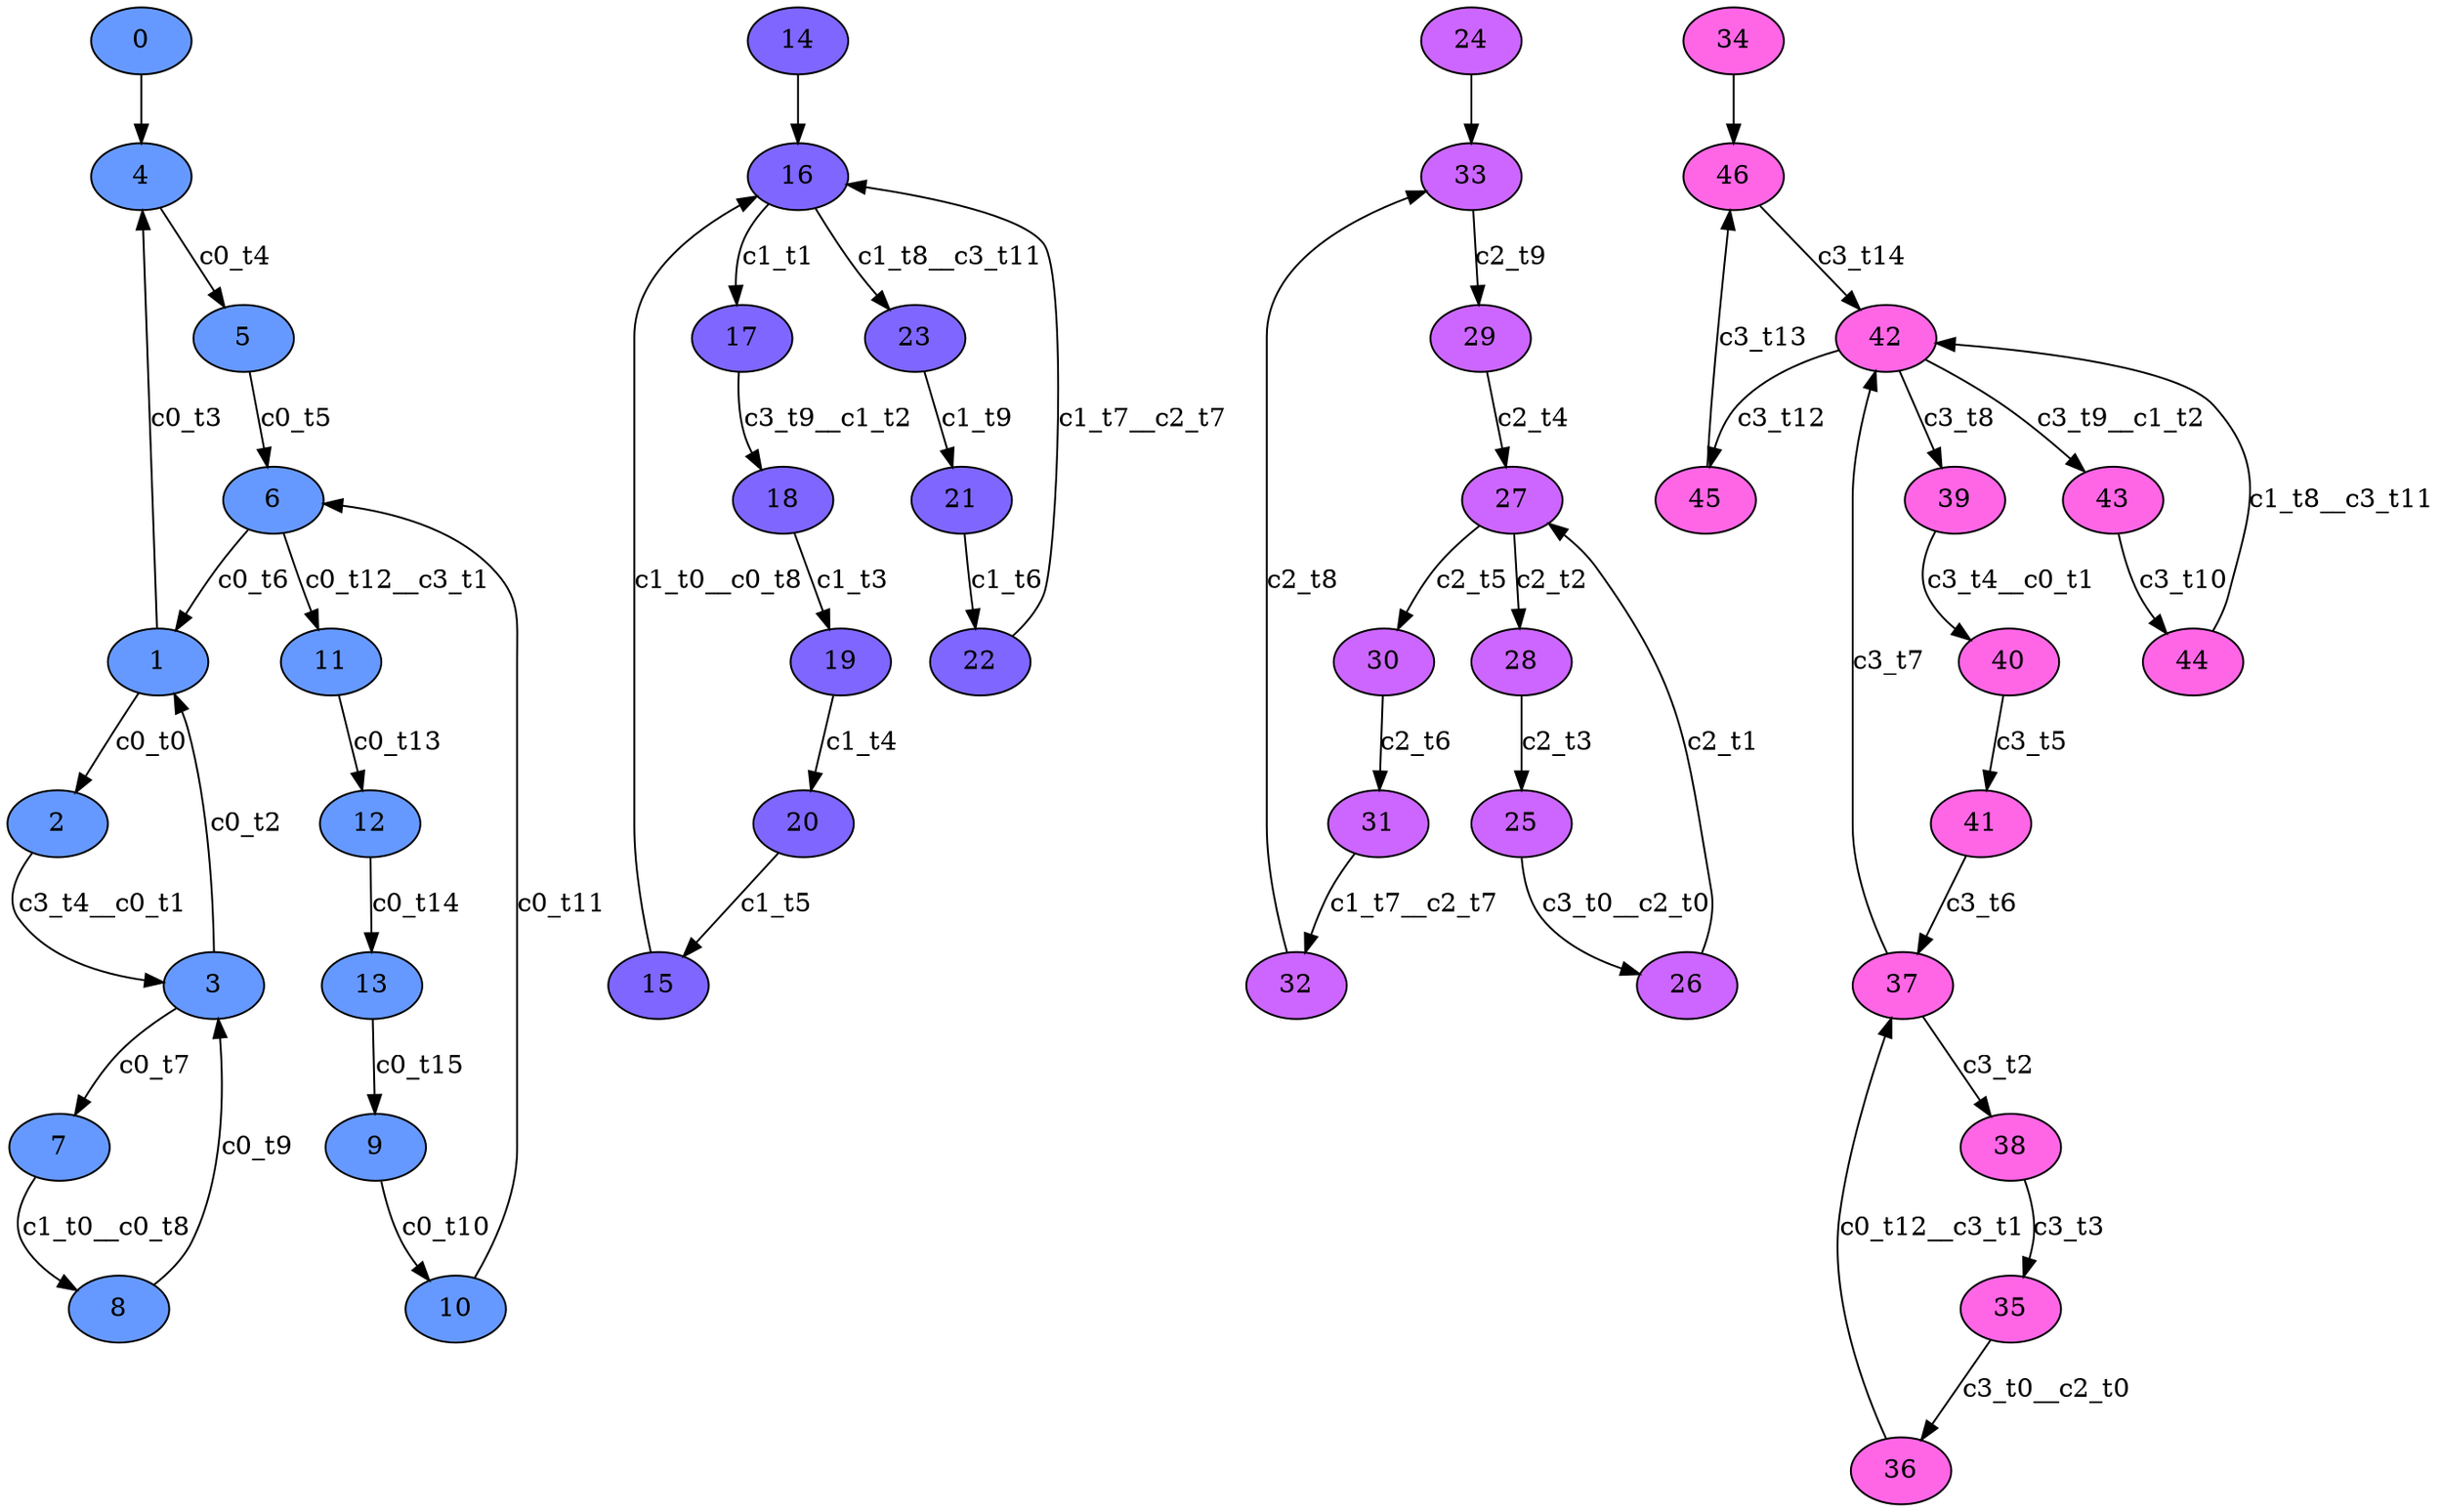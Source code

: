 digraph G {
  subgraph component0 {
0 [label="0" fillcolor="#6699FF" style=filled];
1 [label="1" fillcolor="#6699FF" style=filled];
2 [label="2" fillcolor="#6699FF" style=filled];
3 [label="3" fillcolor="#6699FF" style=filled];
4 [label="4" fillcolor="#6699FF" style=filled];
5 [label="5" fillcolor="#6699FF" style=filled];
6 [label="6" fillcolor="#6699FF" style=filled];
7 [label="7" fillcolor="#6699FF" style=filled];
8 [label="8" fillcolor="#6699FF" style=filled];
9 [label="9" fillcolor="#6699FF" style=filled];
10 [label="10" fillcolor="#6699FF" style=filled];
11 [label="11" fillcolor="#6699FF" style=filled];
12 [label="12" fillcolor="#6699FF" style=filled];
13 [label="13" fillcolor="#6699FF" style=filled];
1->2 [label="c0_t0" color=black ];
3->1 [label="c0_t2" color=black ];
1->4 [label="c0_t3" color=black ];
4->5 [label="c0_t4" color=black ];
5->6 [label="c0_t5" color=black ];
6->1 [label="c0_t6" color=black ];
3->7 [label="c0_t7" color=black ];
8->3 [label="c0_t9" color=black ];
9->10 [label="c0_t10" color=black ];
10->6 [label="c0_t11" color=black ];
11->12 [label="c0_t13" color=black ];
12->13 [label="c0_t14" color=black ];
13->9 [label="c0_t15" color=black ];
0->4 [label="" color=black ];
6->11 [label="c0_t12__c3_t1" color=black ];
2->3 [label="c3_t4__c0_t1" color=black ];
7->8 [label="c1_t0__c0_t8" color=black ];
  }
  subgraph component1 {
14 [label="14" fillcolor="#7F66FF" style=filled];
15 [label="15" fillcolor="#7F66FF" style=filled];
16 [label="16" fillcolor="#7F66FF" style=filled];
17 [label="17" fillcolor="#7F66FF" style=filled];
18 [label="18" fillcolor="#7F66FF" style=filled];
19 [label="19" fillcolor="#7F66FF" style=filled];
20 [label="20" fillcolor="#7F66FF" style=filled];
21 [label="21" fillcolor="#7F66FF" style=filled];
22 [label="22" fillcolor="#7F66FF" style=filled];
23 [label="23" fillcolor="#7F66FF" style=filled];
16->17 [label="c1_t1" color=black ];
18->19 [label="c1_t3" color=black ];
19->20 [label="c1_t4" color=black ];
20->15 [label="c1_t5" color=black ];
21->22 [label="c1_t6" color=black ];
23->21 [label="c1_t9" color=black ];
14->16 [label="" color=black ];
17->18 [label="c3_t9__c1_t2" color=black ];
15->16 [label="c1_t0__c0_t8" color=black ];
22->16 [label="c1_t7__c2_t7" color=black ];
16->23 [label="c1_t8__c3_t11" color=black ];
  }
  subgraph component2 {
24 [label="24" fillcolor="#CC66FF" style=filled];
25 [label="25" fillcolor="#CC66FF" style=filled];
26 [label="26" fillcolor="#CC66FF" style=filled];
27 [label="27" fillcolor="#CC66FF" style=filled];
28 [label="28" fillcolor="#CC66FF" style=filled];
29 [label="29" fillcolor="#CC66FF" style=filled];
30 [label="30" fillcolor="#CC66FF" style=filled];
31 [label="31" fillcolor="#CC66FF" style=filled];
32 [label="32" fillcolor="#CC66FF" style=filled];
33 [label="33" fillcolor="#CC66FF" style=filled];
26->27 [label="c2_t1" color=black ];
27->28 [label="c2_t2" color=black ];
28->25 [label="c2_t3" color=black ];
29->27 [label="c2_t4" color=black ];
27->30 [label="c2_t5" color=black ];
30->31 [label="c2_t6" color=black ];
32->33 [label="c2_t8" color=black ];
33->29 [label="c2_t9" color=black ];
24->33 [label="" color=black ];
25->26 [label="c3_t0__c2_t0" color=black ];
31->32 [label="c1_t7__c2_t7" color=black ];
  }
  subgraph component3 {
34 [label="34" fillcolor="#FF66E6" style=filled];
35 [label="35" fillcolor="#FF66E6" style=filled];
36 [label="36" fillcolor="#FF66E6" style=filled];
37 [label="37" fillcolor="#FF66E6" style=filled];
38 [label="38" fillcolor="#FF66E6" style=filled];
39 [label="39" fillcolor="#FF66E6" style=filled];
40 [label="40" fillcolor="#FF66E6" style=filled];
41 [label="41" fillcolor="#FF66E6" style=filled];
42 [label="42" fillcolor="#FF66E6" style=filled];
43 [label="43" fillcolor="#FF66E6" style=filled];
44 [label="44" fillcolor="#FF66E6" style=filled];
45 [label="45" fillcolor="#FF66E6" style=filled];
46 [label="46" fillcolor="#FF66E6" style=filled];
37->38 [label="c3_t2" color=black ];
38->35 [label="c3_t3" color=black ];
40->41 [label="c3_t5" color=black ];
41->37 [label="c3_t6" color=black ];
37->42 [label="c3_t7" color=black ];
42->39 [label="c3_t8" color=black ];
43->44 [label="c3_t10" color=black ];
42->45 [label="c3_t12" color=black ];
45->46 [label="c3_t13" color=black ];
46->42 [label="c3_t14" color=black ];
34->46 [label="" color=black ];
36->37 [label="c0_t12__c3_t1" color=black ];
35->36 [label="c3_t0__c2_t0" color=black ];
42->43 [label="c3_t9__c1_t2" color=black ];
39->40 [label="c3_t4__c0_t1" color=black ];
44->42 [label="c1_t8__c3_t11" color=black ];
  }
}

